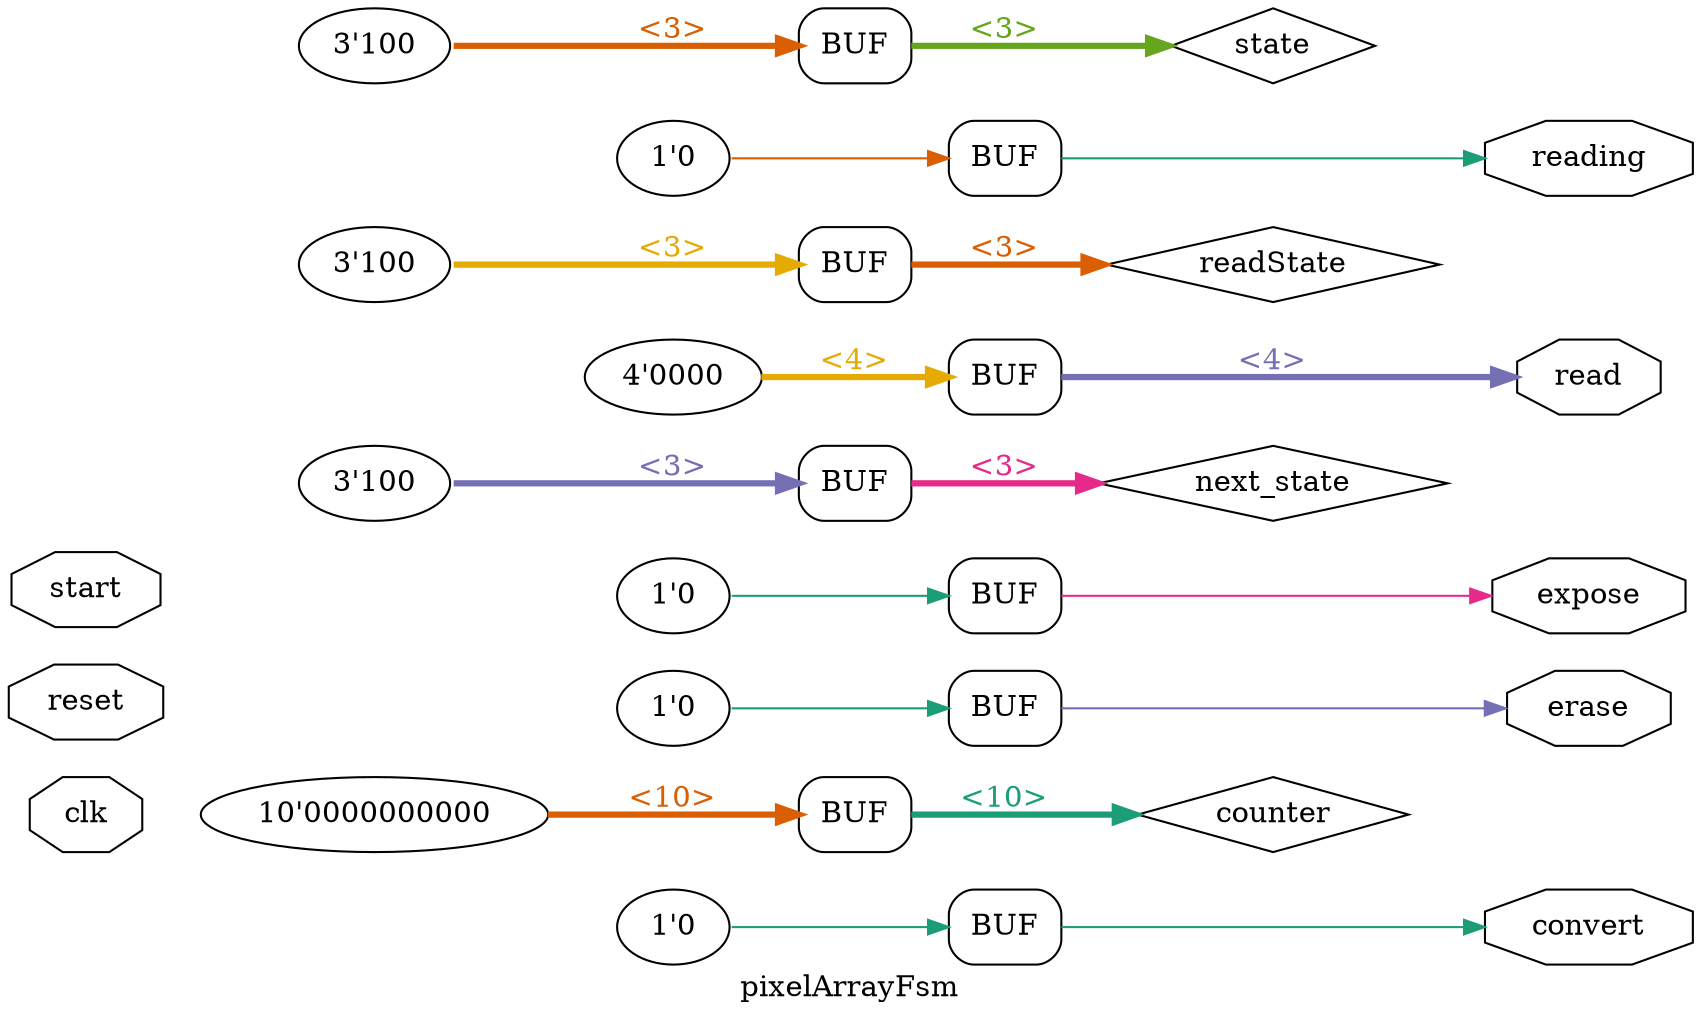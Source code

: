 digraph "pixelArrayFsm" {
label="pixelArrayFsm";
rankdir="LR";
remincross=true;
n1 [ shape=octagon, label="clk", color="black", fontcolor="black" ];
n2 [ shape=octagon, label="convert", color="black", fontcolor="black" ];
n3 [ shape=diamond, label="counter", color="black", fontcolor="black" ];
n4 [ shape=octagon, label="erase", color="black", fontcolor="black" ];
n5 [ shape=octagon, label="expose", color="black", fontcolor="black" ];
n6 [ shape=diamond, label="next_state", color="black", fontcolor="black" ];
n7 [ shape=octagon, label="read", color="black", fontcolor="black" ];
n8 [ shape=diamond, label="readState", color="black", fontcolor="black" ];
n9 [ shape=octagon, label="reading", color="black", fontcolor="black" ];
n10 [ shape=octagon, label="reset", color="black", fontcolor="black" ];
n11 [ shape=octagon, label="start", color="black", fontcolor="black" ];
n12 [ shape=diamond, label="state", color="black", fontcolor="black" ];
{ rank="source"; n1; n10; n11;}
{ rank="sink"; n2; n4; n5; n7; n9;}
v0 [ label="1'0" ];
x1 [shape=box, style=rounded, label="BUF"];
v2 [ label="10'0000000000" ];
x3 [shape=box, style=rounded, label="BUF"];
v4 [ label="1'0" ];
x5 [shape=box, style=rounded, label="BUF"];
v6 [ label="1'0" ];
x7 [shape=box, style=rounded, label="BUF"];
v8 [ label="3'100" ];
x9 [shape=box, style=rounded, label="BUF"];
v10 [ label="4'0000" ];
x11 [shape=box, style=rounded, label="BUF"];
v12 [ label="3'100" ];
x13 [shape=box, style=rounded, label="BUF"];
v14 [ label="1'0" ];
x15 [shape=box, style=rounded, label="BUF"];
v16 [ label="3'100" ];
x17 [shape=box, style=rounded, label="BUF"];
x17:e:e -> n12:w [colorscheme="dark28", color="5", fontcolor="5", style="setlinewidth(3)", label="<3>"];
x1:e:e -> n2:w [colorscheme="dark28", color="1", fontcolor="1", label=""];
x3:e:e -> n3:w [colorscheme="dark28", color="1", fontcolor="1", style="setlinewidth(3)", label="<10>"];
x5:e:e -> n4:w [colorscheme="dark28", color="3", fontcolor="3", label=""];
x7:e:e -> n5:w [colorscheme="dark28", color="4", fontcolor="4", label=""];
x9:e:e -> n6:w [colorscheme="dark28", color="4", fontcolor="4", style="setlinewidth(3)", label="<3>"];
x11:e:e -> n7:w [colorscheme="dark28", color="3", fontcolor="3", style="setlinewidth(3)", label="<4>"];
x13:e:e -> n8:w [colorscheme="dark28", color="2", fontcolor="2", style="setlinewidth(3)", label="<3>"];
x15:e:e -> n9:w [colorscheme="dark28", color="1", fontcolor="1", label=""];
v0:e -> x1:w:w [colorscheme="dark28", color="1", fontcolor="1", label=""];
v10:e -> x11:w:w [colorscheme="dark28", color="6", fontcolor="6", style="setlinewidth(3)", label="<4>"];
v12:e -> x13:w:w [colorscheme="dark28", color="6", fontcolor="6", style="setlinewidth(3)", label="<3>"];
v14:e -> x15:w:w [colorscheme="dark28", color="2", fontcolor="2", label=""];
v16:e -> x17:w:w [colorscheme="dark28", color="2", fontcolor="2", style="setlinewidth(3)", label="<3>"];
v2:e -> x3:w:w [colorscheme="dark28", color="2", fontcolor="2", style="setlinewidth(3)", label="<10>"];
v4:e -> x5:w:w [colorscheme="dark28", color="1", fontcolor="1", label=""];
v6:e -> x7:w:w [colorscheme="dark28", color="1", fontcolor="1", label=""];
v8:e -> x9:w:w [colorscheme="dark28", color="3", fontcolor="3", style="setlinewidth(3)", label="<3>"];
}
